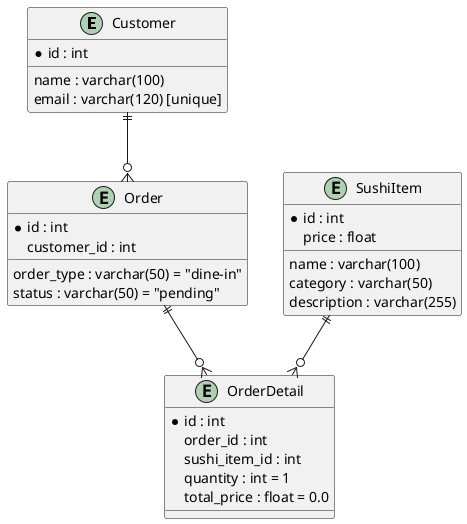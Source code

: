 @startuml
entity "Customer" as customers {
  *id : int
  name : varchar(100)
  email : varchar(120) [unique]
}

entity "Order" as orders {
  *id : int
  customer_id : int
  order_type : varchar(50) = "dine-in"
  status : varchar(50) = "pending"
}

entity "OrderDetail" as order_details {
  *id : int
  order_id : int
  sushi_item_id : int
  quantity : int = 1
  total_price : float = 0.0
}

entity "SushiItem" as sushi_items {
  *id : int
  name : varchar(100)
  price : float
  category : varchar(50)
  description : varchar(255)
}

customers ||--o{ orders
orders ||--o{ order_details
sushi_items ||--o{ order_details
@enduml
